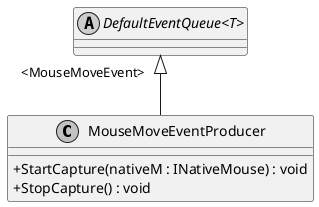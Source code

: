 @startuml
skinparam monochrome true
skinparam ClassAttributeIconSize 0
!startsub default
class MouseMoveEventProducer {
    + StartCapture(nativeM : INativeMouse) : void
    + StopCapture() : void
}
abstract class "DefaultEventQueue<T>" {
}
!endsub
"DefaultEventQueue<T>" "    <MouseMoveEvent>" <|-- MouseMoveEventProducer
@enduml
